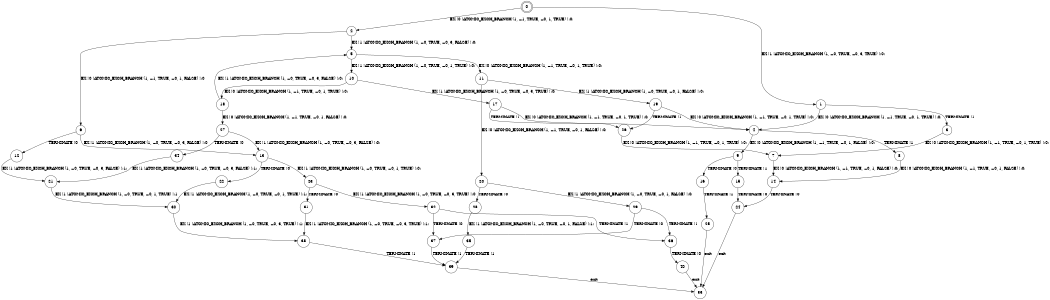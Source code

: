 digraph BCG {
size = "7, 10.5";
center = TRUE;
node [shape = circle];
0 [peripheries = 2];
0 -> 1 [label = "EX !1 !ATOMIC_EXCH_BRANCH (1, +0, TRUE, +0, 3, TRUE) !:0:"];
0 -> 2 [label = "EX !0 !ATOMIC_EXCH_BRANCH (1, +1, TRUE, +0, 1, TRUE) !:0:"];
1 -> 3 [label = "TERMINATE !1"];
1 -> 4 [label = "EX !0 !ATOMIC_EXCH_BRANCH (1, +1, TRUE, +0, 1, TRUE) !:0:"];
2 -> 5 [label = "EX !1 !ATOMIC_EXCH_BRANCH (1, +0, TRUE, +0, 3, FALSE) !:0:"];
2 -> 6 [label = "EX !0 !ATOMIC_EXCH_BRANCH (1, +1, TRUE, +0, 1, FALSE) !:0:"];
3 -> 7 [label = "EX !0 !ATOMIC_EXCH_BRANCH (1, +1, TRUE, +0, 1, TRUE) !:0:"];
4 -> 8 [label = "TERMINATE !1"];
4 -> 9 [label = "EX !0 !ATOMIC_EXCH_BRANCH (1, +1, TRUE, +0, 1, FALSE) !:0:"];
5 -> 10 [label = "EX !1 !ATOMIC_EXCH_BRANCH (1, +0, TRUE, +0, 1, TRUE) !:0:"];
5 -> 11 [label = "EX !0 !ATOMIC_EXCH_BRANCH (1, +1, TRUE, +0, 1, TRUE) !:0:"];
6 -> 12 [label = "TERMINATE !0"];
6 -> 13 [label = "EX !1 !ATOMIC_EXCH_BRANCH (1, +0, TRUE, +0, 3, FALSE) !:0:"];
7 -> 14 [label = "EX !0 !ATOMIC_EXCH_BRANCH (1, +1, TRUE, +0, 1, FALSE) !:0:"];
8 -> 14 [label = "EX !0 !ATOMIC_EXCH_BRANCH (1, +1, TRUE, +0, 1, FALSE) !:0:"];
9 -> 15 [label = "TERMINATE !1"];
9 -> 16 [label = "TERMINATE !0"];
10 -> 17 [label = "EX !1 !ATOMIC_EXCH_BRANCH (1, +0, TRUE, +0, 3, TRUE) !:0:"];
10 -> 18 [label = "EX !0 !ATOMIC_EXCH_BRANCH (1, +1, TRUE, +0, 1, TRUE) !:0:"];
11 -> 19 [label = "EX !1 !ATOMIC_EXCH_BRANCH (1, +0, TRUE, +0, 1, FALSE) !:0:"];
11 -> 20 [label = "EX !0 !ATOMIC_EXCH_BRANCH (1, +1, TRUE, +0, 1, FALSE) !:0:"];
12 -> 21 [label = "EX !1 !ATOMIC_EXCH_BRANCH (1, +0, TRUE, +0, 3, FALSE) !:1:"];
13 -> 22 [label = "TERMINATE !0"];
13 -> 23 [label = "EX !1 !ATOMIC_EXCH_BRANCH (1, +0, TRUE, +0, 1, TRUE) !:0:"];
14 -> 24 [label = "TERMINATE !0"];
15 -> 24 [label = "TERMINATE !0"];
16 -> 25 [label = "TERMINATE !1"];
17 -> 26 [label = "TERMINATE !1"];
17 -> 4 [label = "EX !0 !ATOMIC_EXCH_BRANCH (1, +1, TRUE, +0, 1, TRUE) !:0:"];
18 -> 5 [label = "EX !1 !ATOMIC_EXCH_BRANCH (1, +0, TRUE, +0, 3, FALSE) !:0:"];
18 -> 27 [label = "EX !0 !ATOMIC_EXCH_BRANCH (1, +1, TRUE, +0, 1, FALSE) !:0:"];
19 -> 26 [label = "TERMINATE !1"];
19 -> 4 [label = "EX !0 !ATOMIC_EXCH_BRANCH (1, +1, TRUE, +0, 1, TRUE) !:0:"];
20 -> 28 [label = "TERMINATE !0"];
20 -> 29 [label = "EX !1 !ATOMIC_EXCH_BRANCH (1, +0, TRUE, +0, 1, FALSE) !:0:"];
21 -> 30 [label = "EX !1 !ATOMIC_EXCH_BRANCH (1, +0, TRUE, +0, 1, TRUE) !:1:"];
22 -> 30 [label = "EX !1 !ATOMIC_EXCH_BRANCH (1, +0, TRUE, +0, 1, TRUE) !:1:"];
23 -> 31 [label = "TERMINATE !0"];
23 -> 32 [label = "EX !1 !ATOMIC_EXCH_BRANCH (1, +0, TRUE, +0, 3, TRUE) !:0:"];
24 -> 33 [label = "exit"];
25 -> 33 [label = "exit"];
26 -> 7 [label = "EX !0 !ATOMIC_EXCH_BRANCH (1, +1, TRUE, +0, 1, TRUE) !:0:"];
27 -> 34 [label = "TERMINATE !0"];
27 -> 13 [label = "EX !1 !ATOMIC_EXCH_BRANCH (1, +0, TRUE, +0, 3, FALSE) !:0:"];
28 -> 35 [label = "EX !1 !ATOMIC_EXCH_BRANCH (1, +0, TRUE, +0, 1, FALSE) !:1:"];
29 -> 36 [label = "TERMINATE !1"];
29 -> 37 [label = "TERMINATE !0"];
30 -> 38 [label = "EX !1 !ATOMIC_EXCH_BRANCH (1, +0, TRUE, +0, 3, TRUE) !:1:"];
31 -> 38 [label = "EX !1 !ATOMIC_EXCH_BRANCH (1, +0, TRUE, +0, 3, TRUE) !:1:"];
32 -> 36 [label = "TERMINATE !1"];
32 -> 37 [label = "TERMINATE !0"];
34 -> 21 [label = "EX !1 !ATOMIC_EXCH_BRANCH (1, +0, TRUE, +0, 3, FALSE) !:1:"];
35 -> 39 [label = "TERMINATE !1"];
36 -> 40 [label = "TERMINATE !0"];
37 -> 39 [label = "TERMINATE !1"];
38 -> 39 [label = "TERMINATE !1"];
39 -> 33 [label = "exit"];
40 -> 33 [label = "exit"];
}
